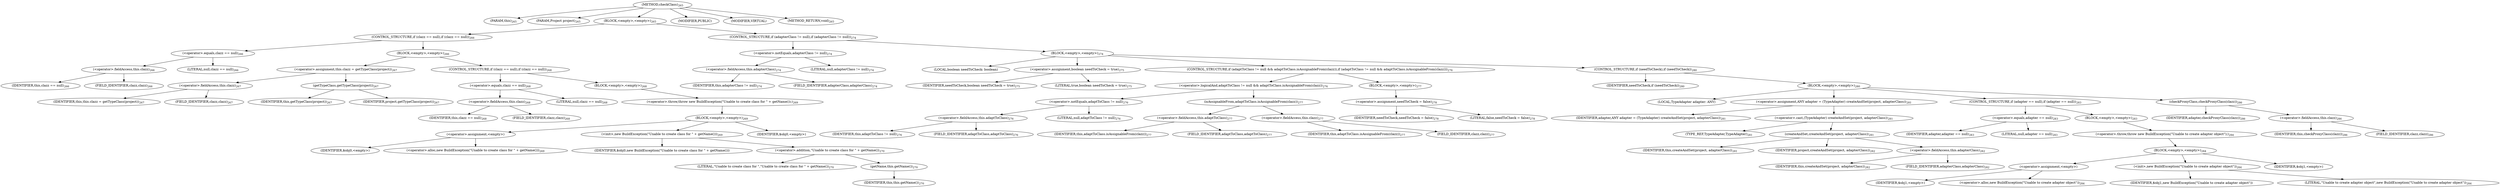 digraph "checkClass" {  
"426" [label = <(METHOD,checkClass)<SUB>265</SUB>> ]
"27" [label = <(PARAM,this)<SUB>265</SUB>> ]
"427" [label = <(PARAM,Project project)<SUB>265</SUB>> ]
"428" [label = <(BLOCK,&lt;empty&gt;,&lt;empty&gt;)<SUB>265</SUB>> ]
"429" [label = <(CONTROL_STRUCTURE,if (clazz == null),if (clazz == null))<SUB>266</SUB>> ]
"430" [label = <(&lt;operator&gt;.equals,clazz == null)<SUB>266</SUB>> ]
"431" [label = <(&lt;operator&gt;.fieldAccess,this.clazz)<SUB>266</SUB>> ]
"432" [label = <(IDENTIFIER,this,clazz == null)<SUB>266</SUB>> ]
"433" [label = <(FIELD_IDENTIFIER,clazz,clazz)<SUB>266</SUB>> ]
"434" [label = <(LITERAL,null,clazz == null)<SUB>266</SUB>> ]
"435" [label = <(BLOCK,&lt;empty&gt;,&lt;empty&gt;)<SUB>266</SUB>> ]
"436" [label = <(&lt;operator&gt;.assignment,this.clazz = getTypeClass(project))<SUB>267</SUB>> ]
"437" [label = <(&lt;operator&gt;.fieldAccess,this.clazz)<SUB>267</SUB>> ]
"438" [label = <(IDENTIFIER,this,this.clazz = getTypeClass(project))<SUB>267</SUB>> ]
"439" [label = <(FIELD_IDENTIFIER,clazz,clazz)<SUB>267</SUB>> ]
"440" [label = <(getTypeClass,getTypeClass(project))<SUB>267</SUB>> ]
"26" [label = <(IDENTIFIER,this,getTypeClass(project))<SUB>267</SUB>> ]
"441" [label = <(IDENTIFIER,project,getTypeClass(project))<SUB>267</SUB>> ]
"442" [label = <(CONTROL_STRUCTURE,if (clazz == null),if (clazz == null))<SUB>268</SUB>> ]
"443" [label = <(&lt;operator&gt;.equals,clazz == null)<SUB>268</SUB>> ]
"444" [label = <(&lt;operator&gt;.fieldAccess,this.clazz)<SUB>268</SUB>> ]
"445" [label = <(IDENTIFIER,this,clazz == null)<SUB>268</SUB>> ]
"446" [label = <(FIELD_IDENTIFIER,clazz,clazz)<SUB>268</SUB>> ]
"447" [label = <(LITERAL,null,clazz == null)<SUB>268</SUB>> ]
"448" [label = <(BLOCK,&lt;empty&gt;,&lt;empty&gt;)<SUB>268</SUB>> ]
"449" [label = <(&lt;operator&gt;.throw,throw new BuildException(&quot;Unable to create class for &quot; + getName());)<SUB>269</SUB>> ]
"450" [label = <(BLOCK,&lt;empty&gt;,&lt;empty&gt;)<SUB>269</SUB>> ]
"451" [label = <(&lt;operator&gt;.assignment,&lt;empty&gt;)> ]
"452" [label = <(IDENTIFIER,$obj0,&lt;empty&gt;)> ]
"453" [label = <(&lt;operator&gt;.alloc,new BuildException(&quot;Unable to create class for &quot; + getName()))<SUB>269</SUB>> ]
"454" [label = <(&lt;init&gt;,new BuildException(&quot;Unable to create class for &quot; + getName()))<SUB>269</SUB>> ]
"455" [label = <(IDENTIFIER,$obj0,new BuildException(&quot;Unable to create class for &quot; + getName()))> ]
"456" [label = <(&lt;operator&gt;.addition,&quot;Unable to create class for &quot; + getName())<SUB>270</SUB>> ]
"457" [label = <(LITERAL,&quot;Unable to create class for &quot;,&quot;Unable to create class for &quot; + getName())<SUB>270</SUB>> ]
"458" [label = <(getName,this.getName())<SUB>270</SUB>> ]
"28" [label = <(IDENTIFIER,this,this.getName())<SUB>270</SUB>> ]
"459" [label = <(IDENTIFIER,$obj0,&lt;empty&gt;)> ]
"460" [label = <(CONTROL_STRUCTURE,if (adapterClass != null),if (adapterClass != null))<SUB>274</SUB>> ]
"461" [label = <(&lt;operator&gt;.notEquals,adapterClass != null)<SUB>274</SUB>> ]
"462" [label = <(&lt;operator&gt;.fieldAccess,this.adapterClass)<SUB>274</SUB>> ]
"463" [label = <(IDENTIFIER,this,adapterClass != null)<SUB>274</SUB>> ]
"464" [label = <(FIELD_IDENTIFIER,adapterClass,adapterClass)<SUB>274</SUB>> ]
"465" [label = <(LITERAL,null,adapterClass != null)<SUB>274</SUB>> ]
"466" [label = <(BLOCK,&lt;empty&gt;,&lt;empty&gt;)<SUB>274</SUB>> ]
"467" [label = <(LOCAL,boolean needToCheck: boolean)> ]
"468" [label = <(&lt;operator&gt;.assignment,boolean needToCheck = true)<SUB>275</SUB>> ]
"469" [label = <(IDENTIFIER,needToCheck,boolean needToCheck = true)<SUB>275</SUB>> ]
"470" [label = <(LITERAL,true,boolean needToCheck = true)<SUB>275</SUB>> ]
"471" [label = <(CONTROL_STRUCTURE,if (adaptToClass != null &amp;&amp; adaptToClass.isAssignableFrom(clazz)),if (adaptToClass != null &amp;&amp; adaptToClass.isAssignableFrom(clazz)))<SUB>276</SUB>> ]
"472" [label = <(&lt;operator&gt;.logicalAnd,adaptToClass != null &amp;&amp; adaptToClass.isAssignableFrom(clazz))<SUB>276</SUB>> ]
"473" [label = <(&lt;operator&gt;.notEquals,adaptToClass != null)<SUB>276</SUB>> ]
"474" [label = <(&lt;operator&gt;.fieldAccess,this.adaptToClass)<SUB>276</SUB>> ]
"475" [label = <(IDENTIFIER,this,adaptToClass != null)<SUB>276</SUB>> ]
"476" [label = <(FIELD_IDENTIFIER,adaptToClass,adaptToClass)<SUB>276</SUB>> ]
"477" [label = <(LITERAL,null,adaptToClass != null)<SUB>276</SUB>> ]
"478" [label = <(isAssignableFrom,adaptToClass.isAssignableFrom(clazz))<SUB>277</SUB>> ]
"479" [label = <(&lt;operator&gt;.fieldAccess,this.adaptToClass)<SUB>277</SUB>> ]
"480" [label = <(IDENTIFIER,this,adaptToClass.isAssignableFrom(clazz))<SUB>277</SUB>> ]
"481" [label = <(FIELD_IDENTIFIER,adaptToClass,adaptToClass)<SUB>277</SUB>> ]
"482" [label = <(&lt;operator&gt;.fieldAccess,this.clazz)<SUB>277</SUB>> ]
"483" [label = <(IDENTIFIER,this,adaptToClass.isAssignableFrom(clazz))<SUB>277</SUB>> ]
"484" [label = <(FIELD_IDENTIFIER,clazz,clazz)<SUB>277</SUB>> ]
"485" [label = <(BLOCK,&lt;empty&gt;,&lt;empty&gt;)<SUB>277</SUB>> ]
"486" [label = <(&lt;operator&gt;.assignment,needToCheck = false)<SUB>278</SUB>> ]
"487" [label = <(IDENTIFIER,needToCheck,needToCheck = false)<SUB>278</SUB>> ]
"488" [label = <(LITERAL,false,needToCheck = false)<SUB>278</SUB>> ]
"489" [label = <(CONTROL_STRUCTURE,if (needToCheck),if (needToCheck))<SUB>280</SUB>> ]
"490" [label = <(IDENTIFIER,needToCheck,if (needToCheck))<SUB>280</SUB>> ]
"491" [label = <(BLOCK,&lt;empty&gt;,&lt;empty&gt;)<SUB>280</SUB>> ]
"492" [label = <(LOCAL,TypeAdapter adapter: ANY)> ]
"493" [label = <(&lt;operator&gt;.assignment,ANY adapter = (TypeAdapter) createAndSet(project, adapterClass))<SUB>281</SUB>> ]
"494" [label = <(IDENTIFIER,adapter,ANY adapter = (TypeAdapter) createAndSet(project, adapterClass))<SUB>281</SUB>> ]
"495" [label = <(&lt;operator&gt;.cast,(TypeAdapter) createAndSet(project, adapterClass))<SUB>281</SUB>> ]
"496" [label = <(TYPE_REF,TypeAdapter,TypeAdapter)<SUB>281</SUB>> ]
"497" [label = <(createAndSet,createAndSet(project, adapterClass))<SUB>281</SUB>> ]
"29" [label = <(IDENTIFIER,this,createAndSet(project, adapterClass))<SUB>281</SUB>> ]
"498" [label = <(IDENTIFIER,project,createAndSet(project, adapterClass))<SUB>282</SUB>> ]
"499" [label = <(&lt;operator&gt;.fieldAccess,this.adapterClass)<SUB>282</SUB>> ]
"500" [label = <(IDENTIFIER,this,createAndSet(project, adapterClass))<SUB>282</SUB>> ]
"501" [label = <(FIELD_IDENTIFIER,adapterClass,adapterClass)<SUB>282</SUB>> ]
"502" [label = <(CONTROL_STRUCTURE,if (adapter == null),if (adapter == null))<SUB>283</SUB>> ]
"503" [label = <(&lt;operator&gt;.equals,adapter == null)<SUB>283</SUB>> ]
"504" [label = <(IDENTIFIER,adapter,adapter == null)<SUB>283</SUB>> ]
"505" [label = <(LITERAL,null,adapter == null)<SUB>283</SUB>> ]
"506" [label = <(BLOCK,&lt;empty&gt;,&lt;empty&gt;)<SUB>283</SUB>> ]
"507" [label = <(&lt;operator&gt;.throw,throw new BuildException(&quot;Unable to create adapter object&quot;);)<SUB>284</SUB>> ]
"508" [label = <(BLOCK,&lt;empty&gt;,&lt;empty&gt;)<SUB>284</SUB>> ]
"509" [label = <(&lt;operator&gt;.assignment,&lt;empty&gt;)> ]
"510" [label = <(IDENTIFIER,$obj1,&lt;empty&gt;)> ]
"511" [label = <(&lt;operator&gt;.alloc,new BuildException(&quot;Unable to create adapter object&quot;))<SUB>284</SUB>> ]
"512" [label = <(&lt;init&gt;,new BuildException(&quot;Unable to create adapter object&quot;))<SUB>284</SUB>> ]
"513" [label = <(IDENTIFIER,$obj1,new BuildException(&quot;Unable to create adapter object&quot;))> ]
"514" [label = <(LITERAL,&quot;Unable to create adapter object&quot;,new BuildException(&quot;Unable to create adapter object&quot;))<SUB>284</SUB>> ]
"515" [label = <(IDENTIFIER,$obj1,&lt;empty&gt;)> ]
"516" [label = <(checkProxyClass,checkProxyClass(clazz))<SUB>286</SUB>> ]
"517" [label = <(IDENTIFIER,adapter,checkProxyClass(clazz))<SUB>286</SUB>> ]
"518" [label = <(&lt;operator&gt;.fieldAccess,this.clazz)<SUB>286</SUB>> ]
"519" [label = <(IDENTIFIER,this,checkProxyClass(clazz))<SUB>286</SUB>> ]
"520" [label = <(FIELD_IDENTIFIER,clazz,clazz)<SUB>286</SUB>> ]
"521" [label = <(MODIFIER,PUBLIC)> ]
"522" [label = <(MODIFIER,VIRTUAL)> ]
"523" [label = <(METHOD_RETURN,void)<SUB>265</SUB>> ]
  "426" -> "27" 
  "426" -> "427" 
  "426" -> "428" 
  "426" -> "521" 
  "426" -> "522" 
  "426" -> "523" 
  "428" -> "429" 
  "428" -> "460" 
  "429" -> "430" 
  "429" -> "435" 
  "430" -> "431" 
  "430" -> "434" 
  "431" -> "432" 
  "431" -> "433" 
  "435" -> "436" 
  "435" -> "442" 
  "436" -> "437" 
  "436" -> "440" 
  "437" -> "438" 
  "437" -> "439" 
  "440" -> "26" 
  "440" -> "441" 
  "442" -> "443" 
  "442" -> "448" 
  "443" -> "444" 
  "443" -> "447" 
  "444" -> "445" 
  "444" -> "446" 
  "448" -> "449" 
  "449" -> "450" 
  "450" -> "451" 
  "450" -> "454" 
  "450" -> "459" 
  "451" -> "452" 
  "451" -> "453" 
  "454" -> "455" 
  "454" -> "456" 
  "456" -> "457" 
  "456" -> "458" 
  "458" -> "28" 
  "460" -> "461" 
  "460" -> "466" 
  "461" -> "462" 
  "461" -> "465" 
  "462" -> "463" 
  "462" -> "464" 
  "466" -> "467" 
  "466" -> "468" 
  "466" -> "471" 
  "466" -> "489" 
  "468" -> "469" 
  "468" -> "470" 
  "471" -> "472" 
  "471" -> "485" 
  "472" -> "473" 
  "472" -> "478" 
  "473" -> "474" 
  "473" -> "477" 
  "474" -> "475" 
  "474" -> "476" 
  "478" -> "479" 
  "478" -> "482" 
  "479" -> "480" 
  "479" -> "481" 
  "482" -> "483" 
  "482" -> "484" 
  "485" -> "486" 
  "486" -> "487" 
  "486" -> "488" 
  "489" -> "490" 
  "489" -> "491" 
  "491" -> "492" 
  "491" -> "493" 
  "491" -> "502" 
  "491" -> "516" 
  "493" -> "494" 
  "493" -> "495" 
  "495" -> "496" 
  "495" -> "497" 
  "497" -> "29" 
  "497" -> "498" 
  "497" -> "499" 
  "499" -> "500" 
  "499" -> "501" 
  "502" -> "503" 
  "502" -> "506" 
  "503" -> "504" 
  "503" -> "505" 
  "506" -> "507" 
  "507" -> "508" 
  "508" -> "509" 
  "508" -> "512" 
  "508" -> "515" 
  "509" -> "510" 
  "509" -> "511" 
  "512" -> "513" 
  "512" -> "514" 
  "516" -> "517" 
  "516" -> "518" 
  "518" -> "519" 
  "518" -> "520" 
}
